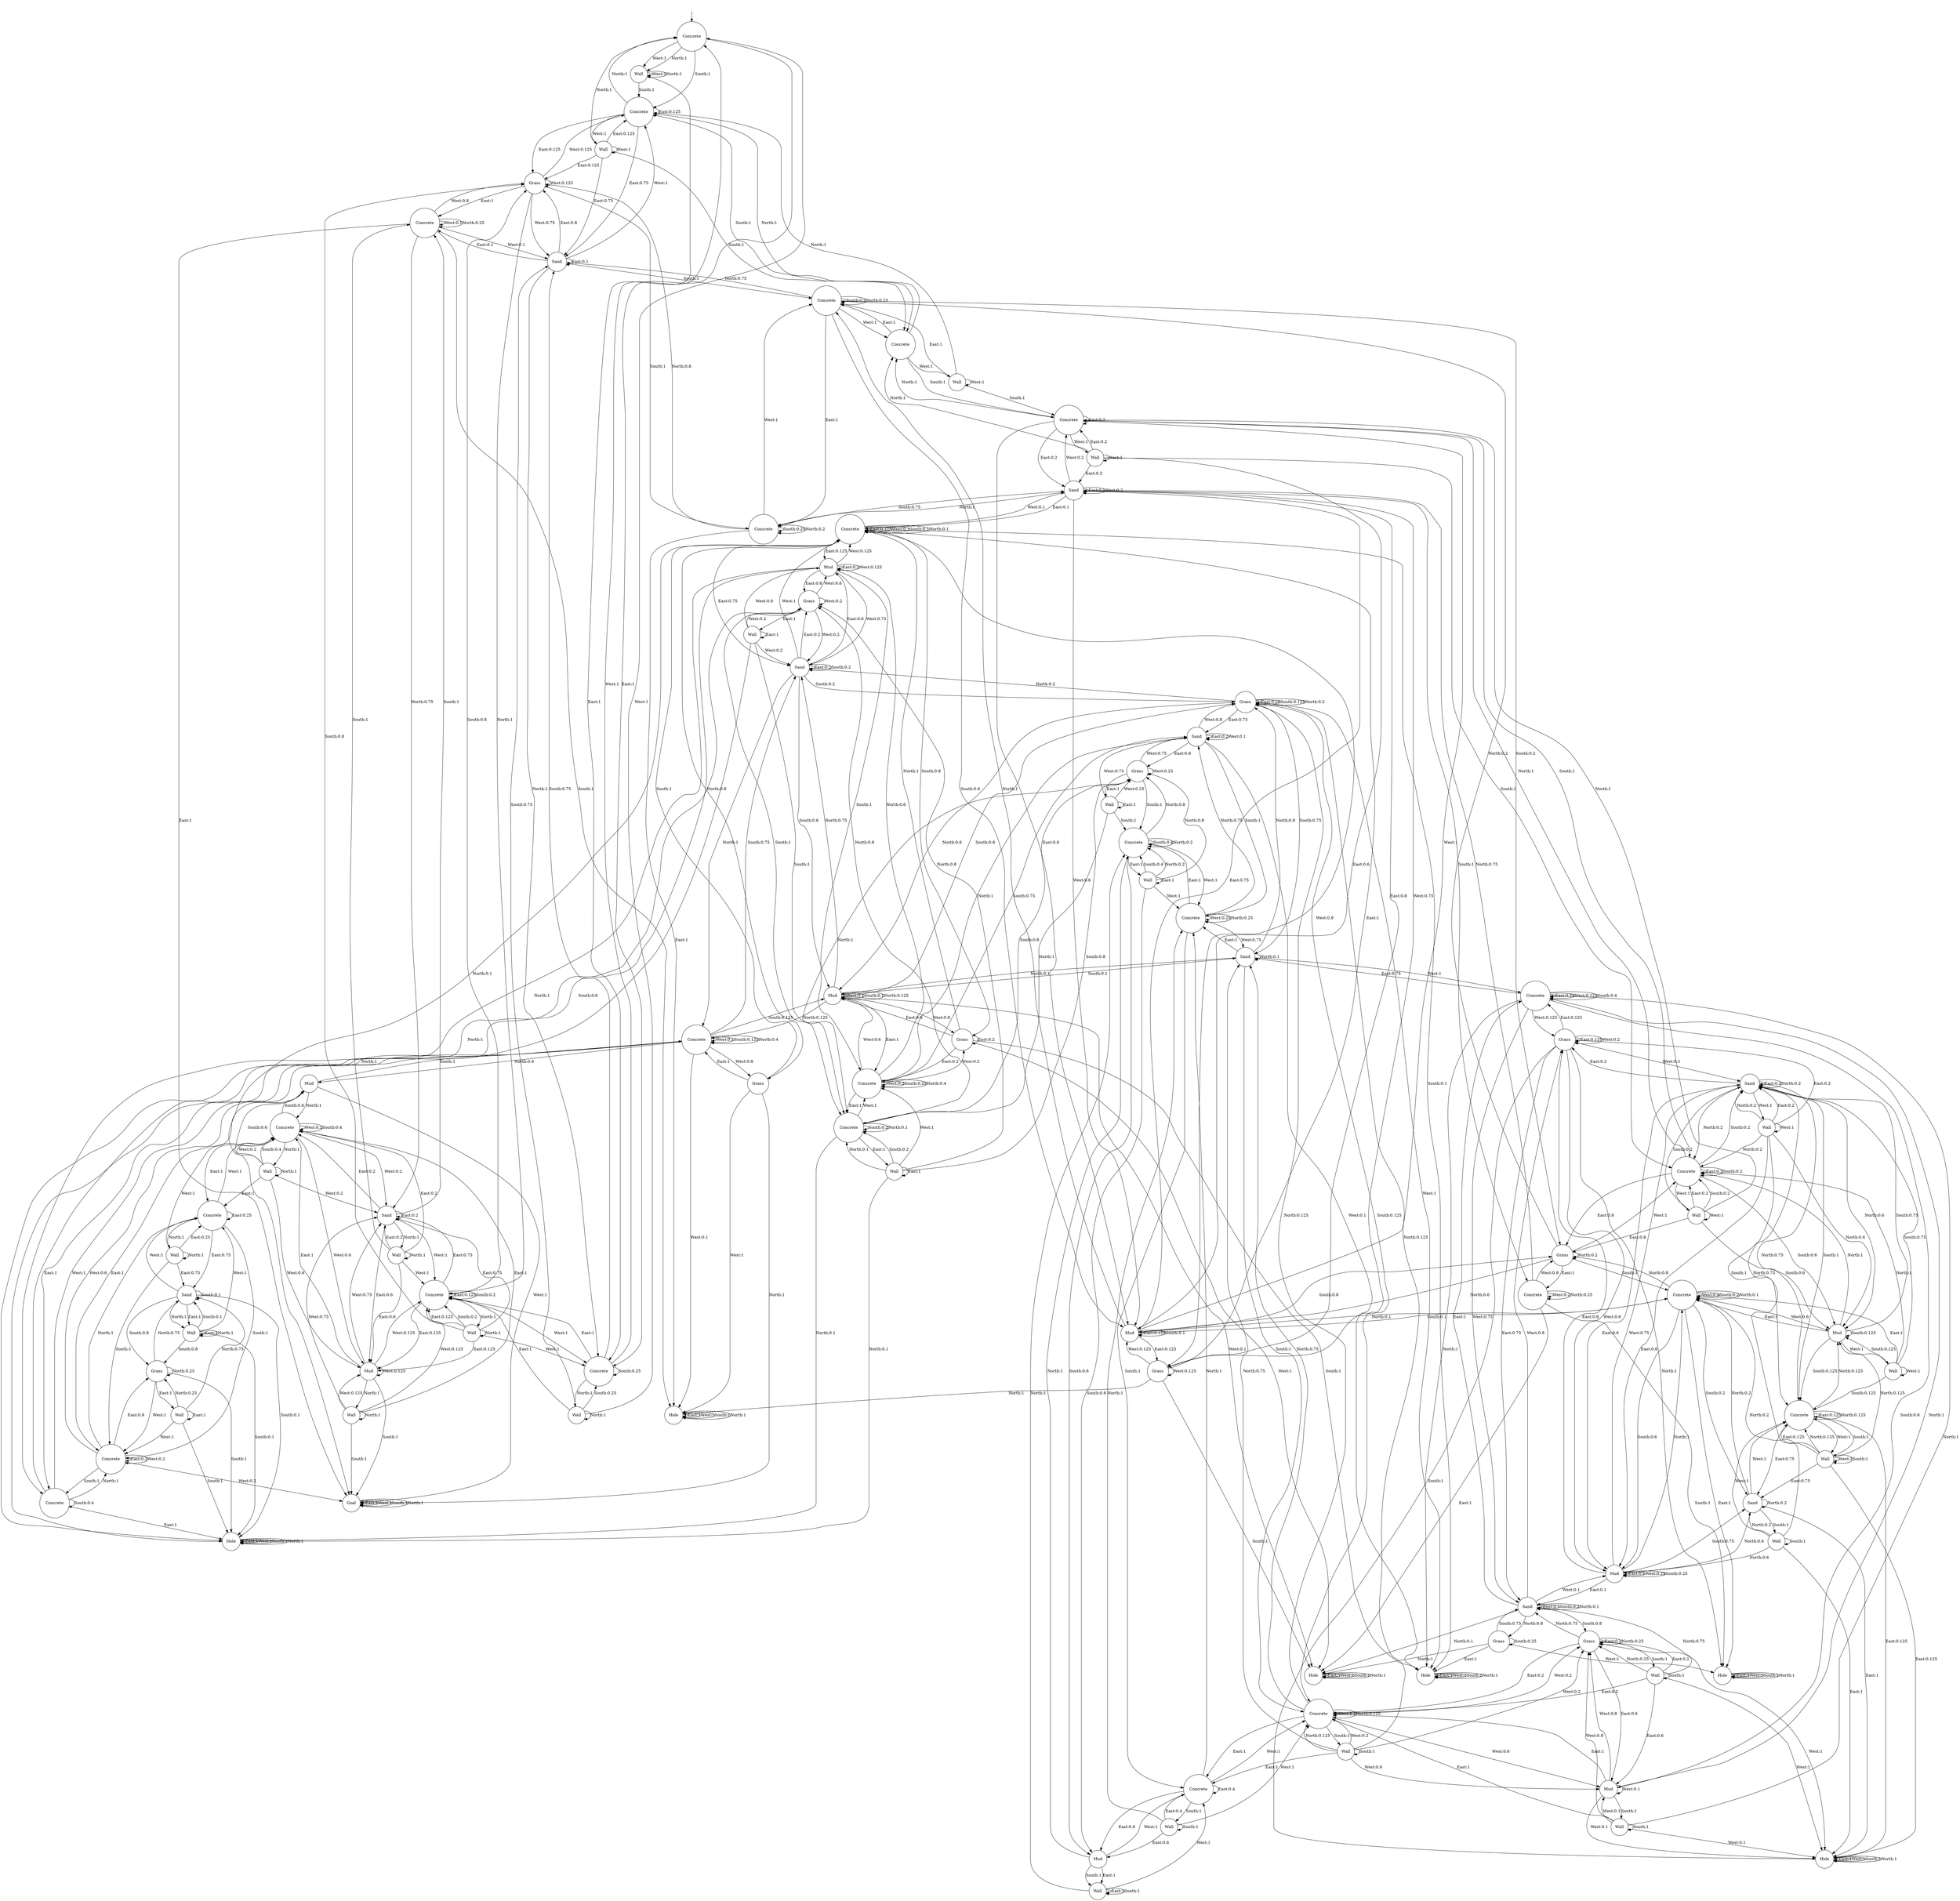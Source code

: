 digraph g {
__start0 [label="" shape="none"];
0 [shape="circle" label="Concrete"];
1 [shape="circle" label="Wall"];
2 [shape="circle" label="Concrete"];
3 [shape="circle" label="Wall"];
4 [shape="circle" label="Concrete"];
5 [shape="circle" label="Wall"];
6 [shape="circle" label="Concrete"];
7 [shape="circle" label="Wall"];
8 [shape="circle" label="Concrete"];
9 [shape="circle" label="Wall"];
10 [shape="circle" label="Wall"];
11 [shape="circle" label="Mud"];
12 [shape="circle" label="Wall"];
13 [shape="circle" label="Sand"];
14 [shape="circle" label="Concrete"];
15 [shape="circle" label="Wall"];
16 [shape="circle" label="Concrete"];
17 [shape="circle" label="Wall"];
18 [shape="circle" label="Sand"];
19 [shape="circle" label="Concrete"];
20 [shape="circle" label="Mud"];
21 [shape="circle" label="Grass"];
22 [shape="circle" label="Concrete"];
23 [shape="circle" label="Mud"];
24 [shape="circle" label="Wall"];
25 [shape="circle" label="Sand"];
26 [shape="circle" label="Concrete"];
27 [shape="circle" label="Wall"];
28 [shape="circle" label="Grass"];
29 [shape="circle" label="Concrete"];
30 [shape="circle" label="Sand"];
31 [shape="circle" label="Concrete"];
32 [shape="circle" label="Hole"];
33 [shape="circle" label="Grass"];
34 [shape="circle" label="Hole"];
35 [shape="circle" label="Wall"];
36 [shape="circle" label="Sand"];
37 [shape="circle" label="Concrete"];
38 [shape="circle" label="Hole"];
39 [shape="circle" label="Grass"];
40 [shape="circle" label="Hole"];
41 [shape="circle" label="Grass"];
42 [shape="circle" label="Sand"];
43 [shape="circle" label="Wall"];
44 [shape="circle" label="Grass"];
45 [shape="circle" label="Wall"];
46 [shape="circle" label="Mud"];
47 [shape="circle" label="Goal"];
48 [shape="circle" label="Grass"];
49 [shape="circle" label="Concrete"];
50 [shape="circle" label="Grass"];
51 [shape="circle" label="Hole"];
52 [shape="circle" label="Concrete"];
53 [shape="circle" label="Wall"];
54 [shape="circle" label="Mud"];
55 [shape="circle" label="Concrete"];
56 [shape="circle" label="Wall"];
57 [shape="circle" label="Mud"];
58 [shape="circle" label="Concrete"];
59 [shape="circle" label="Sand"];
60 [shape="circle" label="Mud"];
61 [shape="circle" label="Grass"];
62 [shape="circle" label="Sand"];
63 [shape="circle" label="Concrete"];
64 [shape="circle" label="Wall"];
65 [shape="circle" label="Concrete"];
66 [shape="circle" label="Wall"];
67 [shape="circle" label="Concrete"];
68 [shape="circle" label="Concrete"];
69 [shape="circle" label="Mud"];
70 [shape="circle" label="Concrete"];
71 [shape="circle" label="Sand"];
72 [shape="circle" label="Concrete"];
73 [shape="circle" label="Concrete"];
74 [shape="circle" label="Wall"];
75 [shape="circle" label="Wall"];
76 [shape="circle" label="Sand"];
77 [shape="circle" label="Wall"];
78 [shape="circle" label="Grass"];
79 [shape="circle" label="Hole"];
80 [shape="circle" label="Wall"];
81 [shape="circle" label="Grass"];
82 [shape="circle" label="Concrete"];
83 [shape="circle" label="Wall"];
84 [shape="circle" label="Wall"];
85 [shape="circle" label="Grass"];
86 [shape="circle" label="Concrete"];
87 [shape="circle" label="Wall"];
88 [shape="circle" label="Wall"];
89 [shape="circle" label="Mud"];
0 -> 16 [label="East:1"];
0 -> 1 [label="West:1"];
0 -> 2 [label="South:1"];
0 -> 1 [label="North:1"];
1 -> 16 [label="East:1"];
1 -> 1 [label="West:1"];
1 -> 2 [label="South:1"];
1 -> 1 [label="North:1"];
2 -> 2 [label="East:0.125"];
2 -> 18 [label="East:0.75"];
2 -> 28 [label="East:0.125"];
2 -> 3 [label="West:1"];
2 -> 4 [label="South:1"];
2 -> 0 [label="North:1"];
3 -> 2 [label="East:0.125"];
3 -> 18 [label="East:0.75"];
3 -> 28 [label="East:0.125"];
3 -> 3 [label="West:1"];
3 -> 4 [label="South:1"];
3 -> 0 [label="North:1"];
4 -> 19 [label="East:1"];
4 -> 5 [label="West:1"];
4 -> 6 [label="South:1"];
4 -> 2 [label="North:1"];
5 -> 19 [label="East:1"];
5 -> 5 [label="West:1"];
5 -> 6 [label="South:1"];
5 -> 2 [label="North:1"];
6 -> 6 [label="East:0.2"];
6 -> 20 [label="East:0.6"];
6 -> 30 [label="East:0.2"];
6 -> 7 [label="West:1"];
6 -> 8 [label="South:1"];
6 -> 4 [label="North:1"];
7 -> 6 [label="East:0.2"];
7 -> 20 [label="East:0.6"];
7 -> 30 [label="East:0.2"];
7 -> 7 [label="West:1"];
7 -> 8 [label="South:1"];
7 -> 4 [label="North:1"];
8 -> 8 [label="East:0.2"];
8 -> 21 [label="East:0.8"];
8 -> 9 [label="West:1"];
8 -> 8 [label="South:0.2"];
8 -> 11 [label="South:0.6"];
8 -> 13 [label="South:0.2"];
8 -> 6 [label="North:1"];
9 -> 8 [label="East:0.2"];
9 -> 21 [label="East:0.8"];
9 -> 9 [label="West:1"];
9 -> 8 [label="South:0.2"];
9 -> 11 [label="South:0.6"];
9 -> 13 [label="South:0.2"];
9 -> 6 [label="North:1"];
10 -> 22 [label="East:1"];
10 -> 10 [label="West:1"];
10 -> 11 [label="South:0.125"];
10 -> 13 [label="South:0.75"];
10 -> 14 [label="South:0.125"];
10 -> 8 [label="North:1"];
11 -> 22 [label="East:1"];
11 -> 10 [label="West:1"];
11 -> 11 [label="South:0.125"];
11 -> 13 [label="South:0.75"];
11 -> 14 [label="South:0.125"];
11 -> 8 [label="North:1"];
12 -> 13 [label="East:0.2"];
12 -> 23 [label="East:0.6"];
12 -> 33 [label="East:0.2"];
12 -> 12 [label="West:1"];
12 -> 14 [label="South:1"];
12 -> 8 [label="North:0.2"];
12 -> 11 [label="North:0.6"];
12 -> 13 [label="North:0.2"];
13 -> 13 [label="East:0.2"];
13 -> 23 [label="East:0.6"];
13 -> 33 [label="East:0.2"];
13 -> 12 [label="West:1"];
13 -> 14 [label="South:1"];
13 -> 8 [label="North:0.2"];
13 -> 11 [label="North:0.6"];
13 -> 13 [label="North:0.2"];
14 -> 14 [label="East:0.125"];
14 -> 25 [label="East:0.75"];
14 -> 34 [label="East:0.125"];
14 -> 15 [label="West:1"];
14 -> 15 [label="South:1"];
14 -> 11 [label="North:0.125"];
14 -> 13 [label="North:0.75"];
14 -> 14 [label="North:0.125"];
15 -> 14 [label="East:0.125"];
15 -> 25 [label="East:0.75"];
15 -> 34 [label="East:0.125"];
15 -> 15 [label="West:1"];
15 -> 15 [label="South:1"];
15 -> 11 [label="North:0.125"];
15 -> 13 [label="North:0.75"];
15 -> 14 [label="North:0.125"];
16 -> 26 [label="East:1"];
16 -> 0 [label="West:1"];
16 -> 16 [label="South:0.25"];
16 -> 18 [label="South:0.75"];
16 -> 17 [label="North:1"];
17 -> 26 [label="East:1"];
17 -> 0 [label="West:1"];
17 -> 16 [label="South:0.25"];
17 -> 18 [label="South:0.75"];
17 -> 17 [label="North:1"];
18 -> 18 [label="East:0.1"];
18 -> 28 [label="East:0.8"];
18 -> 37 [label="East:0.1"];
18 -> 2 [label="West:1"];
18 -> 19 [label="South:1"];
18 -> 16 [label="North:1"];
19 -> 29 [label="East:1"];
19 -> 4 [label="West:1"];
19 -> 19 [label="South:0.2"];
19 -> 20 [label="South:0.6"];
19 -> 21 [label="South:0.2"];
19 -> 18 [label="North:0.75"];
19 -> 19 [label="North:0.25"];
20 -> 20 [label="East:0.125"];
20 -> 30 [label="East:0.75"];
20 -> 39 [label="East:0.125"];
20 -> 6 [label="West:1"];
20 -> 20 [label="South:0.1"];
20 -> 21 [label="South:0.8"];
20 -> 22 [label="South:0.1"];
20 -> 19 [label="North:1"];
21 -> 31 [label="East:1"];
21 -> 8 [label="West:1"];
21 -> 22 [label="South:1"];
21 -> 19 [label="North:0.2"];
21 -> 20 [label="North:0.6"];
21 -> 21 [label="North:0.2"];
22 -> 32 [label="East:1"];
22 -> 11 [label="West:0.6"];
22 -> 22 [label="West:0.4"];
22 -> 22 [label="South:0.2"];
22 -> 23 [label="South:0.6"];
22 -> 25 [label="South:0.2"];
22 -> 20 [label="North:0.1"];
22 -> 21 [label="North:0.8"];
22 -> 22 [label="North:0.1"];
23 -> 23 [label="East:0.1"];
23 -> 33 [label="East:0.8"];
23 -> 42 [label="East:0.1"];
23 -> 13 [label="West:0.75"];
23 -> 23 [label="West:0.25"];
23 -> 23 [label="South:0.25"];
23 -> 25 [label="South:0.75"];
23 -> 22 [label="North:1"];
24 -> 34 [label="East:1"];
24 -> 14 [label="West:1"];
24 -> 24 [label="South:1"];
24 -> 22 [label="North:0.2"];
24 -> 23 [label="North:0.6"];
24 -> 25 [label="North:0.2"];
25 -> 34 [label="East:1"];
25 -> 14 [label="West:1"];
25 -> 24 [label="South:1"];
25 -> 22 [label="North:0.2"];
25 -> 23 [label="North:0.6"];
25 -> 25 [label="North:0.2"];
26 -> 26 [label="East:0.125"];
26 -> 36 [label="East:0.75"];
26 -> 46 [label="East:0.125"];
26 -> 16 [label="West:1"];
26 -> 26 [label="South:0.2"];
26 -> 28 [label="South:0.8"];
26 -> 27 [label="North:1"];
27 -> 26 [label="East:0.125"];
27 -> 36 [label="East:0.75"];
27 -> 46 [label="East:0.125"];
27 -> 16 [label="West:1"];
27 -> 26 [label="South:0.2"];
27 -> 28 [label="South:0.8"];
27 -> 27 [label="North:1"];
28 -> 37 [label="East:1"];
28 -> 2 [label="West:0.125"];
28 -> 18 [label="West:0.75"];
28 -> 28 [label="West:0.125"];
28 -> 29 [label="South:1"];
28 -> 26 [label="North:1"];
29 -> 38 [label="East:1"];
29 -> 19 [label="West:1"];
29 -> 29 [label="South:0.25"];
29 -> 30 [label="South:0.75"];
29 -> 28 [label="North:0.8"];
29 -> 29 [label="North:0.2"];
30 -> 30 [label="East:0.1"];
30 -> 39 [label="East:0.8"];
30 -> 49 [label="East:0.1"];
30 -> 6 [label="West:0.2"];
30 -> 20 [label="West:0.6"];
30 -> 30 [label="West:0.2"];
30 -> 31 [label="South:1"];
30 -> 29 [label="North:1"];
31 -> 40 [label="East:1"];
31 -> 21 [label="West:0.8"];
31 -> 31 [label="West:0.2"];
31 -> 32 [label="South:1"];
31 -> 30 [label="North:0.75"];
31 -> 31 [label="North:0.25"];
32 -> 32 [label="East:1"];
32 -> 32 [label="West:1"];
32 -> 32 [label="South:1"];
32 -> 32 [label="North:1"];
33 -> 33 [label="East:0.125"];
33 -> 42 [label="East:0.75"];
33 -> 52 [label="East:0.125"];
33 -> 13 [label="West:0.2"];
33 -> 23 [label="West:0.6"];
33 -> 33 [label="West:0.2"];
33 -> 34 [label="South:1"];
33 -> 32 [label="North:1"];
34 -> 34 [label="East:1"];
34 -> 34 [label="West:1"];
34 -> 34 [label="South:1"];
34 -> 34 [label="North:1"];
35 -> 36 [label="East:0.2"];
35 -> 46 [label="East:0.6"];
35 -> 55 [label="East:0.2"];
35 -> 26 [label="West:1"];
35 -> 37 [label="South:1"];
35 -> 35 [label="North:1"];
36 -> 36 [label="East:0.2"];
36 -> 46 [label="East:0.6"];
36 -> 55 [label="East:0.2"];
36 -> 26 [label="West:1"];
36 -> 37 [label="South:1"];
36 -> 35 [label="North:1"];
37 -> 47 [label="East:1"];
37 -> 18 [label="West:0.1"];
37 -> 28 [label="West:0.8"];
37 -> 37 [label="West:0.1"];
37 -> 38 [label="South:1"];
37 -> 36 [label="North:0.75"];
37 -> 37 [label="North:0.25"];
38 -> 38 [label="East:1"];
38 -> 38 [label="West:1"];
38 -> 38 [label="South:1"];
38 -> 38 [label="North:1"];
39 -> 49 [label="East:1"];
39 -> 20 [label="West:0.125"];
39 -> 30 [label="West:0.75"];
39 -> 39 [label="West:0.125"];
39 -> 40 [label="South:1"];
39 -> 38 [label="North:1"];
40 -> 40 [label="East:1"];
40 -> 40 [label="West:1"];
40 -> 40 [label="South:1"];
40 -> 40 [label="North:1"];
41 -> 51 [label="East:1"];
41 -> 32 [label="West:1"];
41 -> 41 [label="South:0.25"];
41 -> 42 [label="South:0.75"];
41 -> 40 [label="North:1"];
42 -> 52 [label="East:1"];
42 -> 23 [label="West:0.1"];
42 -> 33 [label="West:0.8"];
42 -> 42 [label="West:0.1"];
42 -> 42 [label="South:0.2"];
42 -> 44 [label="South:0.8"];
42 -> 40 [label="North:0.1"];
42 -> 41 [label="North:0.8"];
42 -> 42 [label="North:0.1"];
43 -> 44 [label="East:0.2"];
43 -> 54 [label="East:0.6"];
43 -> 63 [label="East:0.2"];
43 -> 34 [label="West:1"];
43 -> 43 [label="South:1"];
43 -> 42 [label="North:0.75"];
43 -> 44 [label="North:0.25"];
44 -> 44 [label="East:0.2"];
44 -> 54 [label="East:0.6"];
44 -> 63 [label="East:0.2"];
44 -> 34 [label="West:1"];
44 -> 43 [label="South:1"];
44 -> 42 [label="North:0.75"];
44 -> 44 [label="North:0.25"];
45 -> 55 [label="East:1"];
45 -> 26 [label="West:0.125"];
45 -> 36 [label="West:0.75"];
45 -> 46 [label="West:0.125"];
45 -> 47 [label="South:1"];
45 -> 45 [label="North:1"];
46 -> 55 [label="East:1"];
46 -> 26 [label="West:0.125"];
46 -> 36 [label="West:0.75"];
46 -> 46 [label="West:0.125"];
46 -> 47 [label="South:1"];
46 -> 45 [label="North:1"];
47 -> 47 [label="East:1"];
47 -> 47 [label="West:1"];
47 -> 47 [label="South:1"];
47 -> 47 [label="North:1"];
48 -> 58 [label="East:1"];
48 -> 38 [label="West:1"];
48 -> 49 [label="South:1"];
48 -> 47 [label="North:1"];
49 -> 49 [label="East:0.125"];
49 -> 59 [label="East:0.75"];
49 -> 69 [label="East:0.125"];
49 -> 30 [label="West:0.1"];
49 -> 39 [label="West:0.8"];
49 -> 49 [label="West:0.1"];
49 -> 49 [label="South:0.1"];
49 -> 50 [label="South:0.8"];
49 -> 51 [label="South:0.1"];
49 -> 47 [label="North:0.1"];
49 -> 48 [label="North:0.8"];
49 -> 49 [label="North:0.1"];
50 -> 50 [label="East:0.2"];
50 -> 60 [label="East:0.6"];
50 -> 70 [label="East:0.2"];
50 -> 40 [label="West:1"];
50 -> 51 [label="South:1"];
50 -> 49 [label="North:1"];
51 -> 51 [label="East:1"];
51 -> 51 [label="West:1"];
51 -> 51 [label="South:1"];
51 -> 51 [label="North:1"];
52 -> 52 [label="East:0.25"];
52 -> 62 [label="East:0.75"];
52 -> 33 [label="West:0.125"];
52 -> 42 [label="West:0.75"];
52 -> 52 [label="West:0.125"];
52 -> 52 [label="South:0.4"];
52 -> 54 [label="South:0.6"];
52 -> 51 [label="North:1"];
53 -> 63 [label="East:1"];
53 -> 34 [label="West:0.1"];
53 -> 44 [label="West:0.8"];
53 -> 54 [label="West:0.1"];
53 -> 53 [label="South:1"];
53 -> 52 [label="North:1"];
54 -> 63 [label="East:1"];
54 -> 34 [label="West:0.1"];
54 -> 44 [label="West:0.8"];
54 -> 54 [label="West:0.1"];
54 -> 53 [label="South:1"];
54 -> 52 [label="North:1"];
55 -> 65 [label="East:1"];
55 -> 36 [label="West:0.2"];
55 -> 46 [label="West:0.6"];
55 -> 55 [label="West:0.2"];
55 -> 55 [label="South:0.4"];
55 -> 57 [label="South:0.6"];
55 -> 56 [label="North:1"];
56 -> 65 [label="East:1"];
56 -> 36 [label="West:0.2"];
56 -> 46 [label="West:0.6"];
56 -> 55 [label="West:0.2"];
56 -> 55 [label="South:0.4"];
56 -> 57 [label="South:0.6"];
56 -> 56 [label="North:1"];
57 -> 67 [label="East:1"];
57 -> 47 [label="West:1"];
57 -> 58 [label="South:1"];
57 -> 55 [label="North:1"];
58 -> 68 [label="East:1"];
58 -> 38 [label="West:0.1"];
58 -> 48 [label="West:0.8"];
58 -> 58 [label="West:0.1"];
58 -> 58 [label="South:0.125"];
58 -> 59 [label="South:0.75"];
58 -> 60 [label="South:0.125"];
58 -> 57 [label="North:0.6"];
58 -> 58 [label="North:0.4"];
59 -> 59 [label="East:0.2"];
59 -> 69 [label="East:0.6"];
59 -> 81 [label="East:0.2"];
59 -> 49 [label="West:1"];
59 -> 59 [label="South:0.2"];
59 -> 60 [label="South:0.6"];
59 -> 61 [label="South:0.2"];
59 -> 58 [label="North:1"];
60 -> 70 [label="East:1"];
60 -> 40 [label="West:0.1"];
60 -> 50 [label="West:0.8"];
60 -> 60 [label="West:0.1"];
60 -> 60 [label="South:0.1"];
60 -> 61 [label="South:0.8"];
60 -> 62 [label="South:0.1"];
60 -> 58 [label="North:0.125"];
60 -> 59 [label="North:0.75"];
60 -> 60 [label="North:0.125"];
61 -> 61 [label="East:0.25"];
61 -> 71 [label="East:0.75"];
61 -> 51 [label="West:1"];
61 -> 61 [label="South:0.125"];
61 -> 62 [label="South:0.75"];
61 -> 63 [label="South:0.125"];
61 -> 59 [label="North:0.2"];
61 -> 60 [label="North:0.6"];
61 -> 61 [label="North:0.2"];
62 -> 72 [label="East:1"];
62 -> 52 [label="West:1"];
62 -> 63 [label="South:1"];
62 -> 60 [label="North:0.1"];
62 -> 61 [label="North:0.8"];
62 -> 62 [label="North:0.1"];
63 -> 73 [label="East:1"];
63 -> 44 [label="West:0.2"];
63 -> 54 [label="West:0.6"];
63 -> 63 [label="West:0.2"];
63 -> 64 [label="South:1"];
63 -> 61 [label="North:0.125"];
63 -> 62 [label="North:0.75"];
63 -> 63 [label="North:0.125"];
64 -> 73 [label="East:1"];
64 -> 44 [label="West:0.2"];
64 -> 54 [label="West:0.6"];
64 -> 63 [label="West:0.2"];
64 -> 64 [label="South:1"];
64 -> 61 [label="North:0.125"];
64 -> 62 [label="North:0.75"];
64 -> 63 [label="North:0.125"];
65 -> 65 [label="East:0.25"];
65 -> 76 [label="East:0.75"];
65 -> 55 [label="West:1"];
65 -> 67 [label="South:1"];
65 -> 66 [label="North:1"];
66 -> 65 [label="East:0.25"];
66 -> 76 [label="East:0.75"];
66 -> 55 [label="West:1"];
66 -> 67 [label="South:1"];
66 -> 66 [label="North:1"];
67 -> 67 [label="East:0.2"];
67 -> 78 [label="East:0.8"];
67 -> 47 [label="West:0.2"];
67 -> 57 [label="West:0.6"];
67 -> 67 [label="West:0.2"];
67 -> 68 [label="South:1"];
67 -> 65 [label="North:1"];
68 -> 79 [label="East:1"];
68 -> 58 [label="West:1"];
68 -> 68 [label="South:0.4"];
68 -> 69 [label="South:0.6"];
68 -> 67 [label="North:1"];
69 -> 69 [label="East:0.2"];
69 -> 81 [label="East:0.8"];
69 -> 49 [label="West:0.125"];
69 -> 59 [label="West:0.75"];
69 -> 69 [label="West:0.125"];
69 -> 70 [label="South:1"];
69 -> 68 [label="North:1"];
70 -> 82 [label="East:1"];
70 -> 50 [label="West:0.2"];
70 -> 60 [label="West:0.6"];
70 -> 70 [label="West:0.2"];
70 -> 70 [label="South:0.25"];
70 -> 71 [label="South:0.75"];
70 -> 69 [label="North:0.6"];
70 -> 70 [label="North:0.4"];
71 -> 71 [label="East:0.2"];
71 -> 85 [label="East:0.8"];
71 -> 51 [label="West:0.1"];
71 -> 61 [label="West:0.8"];
71 -> 71 [label="West:0.1"];
71 -> 72 [label="South:1"];
71 -> 70 [label="North:1"];
72 -> 86 [label="East:1"];
72 -> 62 [label="West:0.75"];
72 -> 72 [label="West:0.25"];
72 -> 73 [label="South:1"];
72 -> 71 [label="North:0.75"];
72 -> 72 [label="North:0.25"];
73 -> 73 [label="East:0.4"];
73 -> 89 [label="East:0.6"];
73 -> 63 [label="West:1"];
73 -> 74 [label="South:1"];
73 -> 72 [label="North:1"];
74 -> 73 [label="East:0.4"];
74 -> 89 [label="East:0.6"];
74 -> 63 [label="West:1"];
74 -> 74 [label="South:1"];
74 -> 72 [label="North:1"];
75 -> 75 [label="East:1"];
75 -> 65 [label="West:1"];
75 -> 76 [label="South:0.1"];
75 -> 78 [label="South:0.8"];
75 -> 79 [label="South:0.1"];
75 -> 75 [label="North:1"];
76 -> 75 [label="East:1"];
76 -> 65 [label="West:1"];
76 -> 76 [label="South:0.1"];
76 -> 78 [label="South:0.8"];
76 -> 79 [label="South:0.1"];
76 -> 75 [label="North:1"];
77 -> 77 [label="East:1"];
77 -> 67 [label="West:1"];
77 -> 79 [label="South:1"];
77 -> 76 [label="North:0.75"];
77 -> 78 [label="North:0.25"];
78 -> 77 [label="East:1"];
78 -> 67 [label="West:1"];
78 -> 79 [label="South:1"];
78 -> 76 [label="North:0.75"];
78 -> 78 [label="North:0.25"];
79 -> 79 [label="East:1"];
79 -> 79 [label="West:1"];
79 -> 79 [label="South:1"];
79 -> 79 [label="North:1"];
80 -> 80 [label="East:1"];
80 -> 59 [label="West:0.2"];
80 -> 69 [label="West:0.6"];
80 -> 81 [label="West:0.2"];
80 -> 82 [label="South:1"];
80 -> 79 [label="North:1"];
81 -> 80 [label="East:1"];
81 -> 59 [label="West:0.2"];
81 -> 69 [label="West:0.6"];
81 -> 81 [label="West:0.2"];
81 -> 82 [label="South:1"];
81 -> 79 [label="North:1"];
82 -> 83 [label="East:1"];
82 -> 70 [label="West:1"];
82 -> 82 [label="South:0.2"];
82 -> 85 [label="South:0.8"];
82 -> 79 [label="North:0.1"];
82 -> 81 [label="North:0.8"];
82 -> 82 [label="North:0.1"];
83 -> 83 [label="East:1"];
83 -> 70 [label="West:1"];
83 -> 82 [label="South:0.2"];
83 -> 85 [label="South:0.8"];
83 -> 79 [label="North:0.1"];
83 -> 81 [label="North:0.8"];
83 -> 82 [label="North:0.1"];
84 -> 84 [label="East:1"];
84 -> 71 [label="West:0.75"];
84 -> 85 [label="West:0.25"];
84 -> 86 [label="South:1"];
84 -> 82 [label="North:1"];
85 -> 84 [label="East:1"];
85 -> 71 [label="West:0.75"];
85 -> 85 [label="West:0.25"];
85 -> 86 [label="South:1"];
85 -> 82 [label="North:1"];
86 -> 87 [label="East:1"];
86 -> 72 [label="West:1"];
86 -> 86 [label="South:0.4"];
86 -> 89 [label="South:0.6"];
86 -> 85 [label="North:0.8"];
86 -> 86 [label="North:0.2"];
87 -> 87 [label="East:1"];
87 -> 72 [label="West:1"];
87 -> 86 [label="South:0.4"];
87 -> 89 [label="South:0.6"];
87 -> 85 [label="North:0.8"];
87 -> 86 [label="North:0.2"];
88 -> 88 [label="East:1"];
88 -> 73 [label="West:1"];
88 -> 88 [label="South:1"];
88 -> 86 [label="North:1"];
89 -> 88 [label="East:1"];
89 -> 73 [label="West:1"];
89 -> 88 [label="South:1"];
89 -> 86 [label="North:1"];
__start0 -> 0;
}
